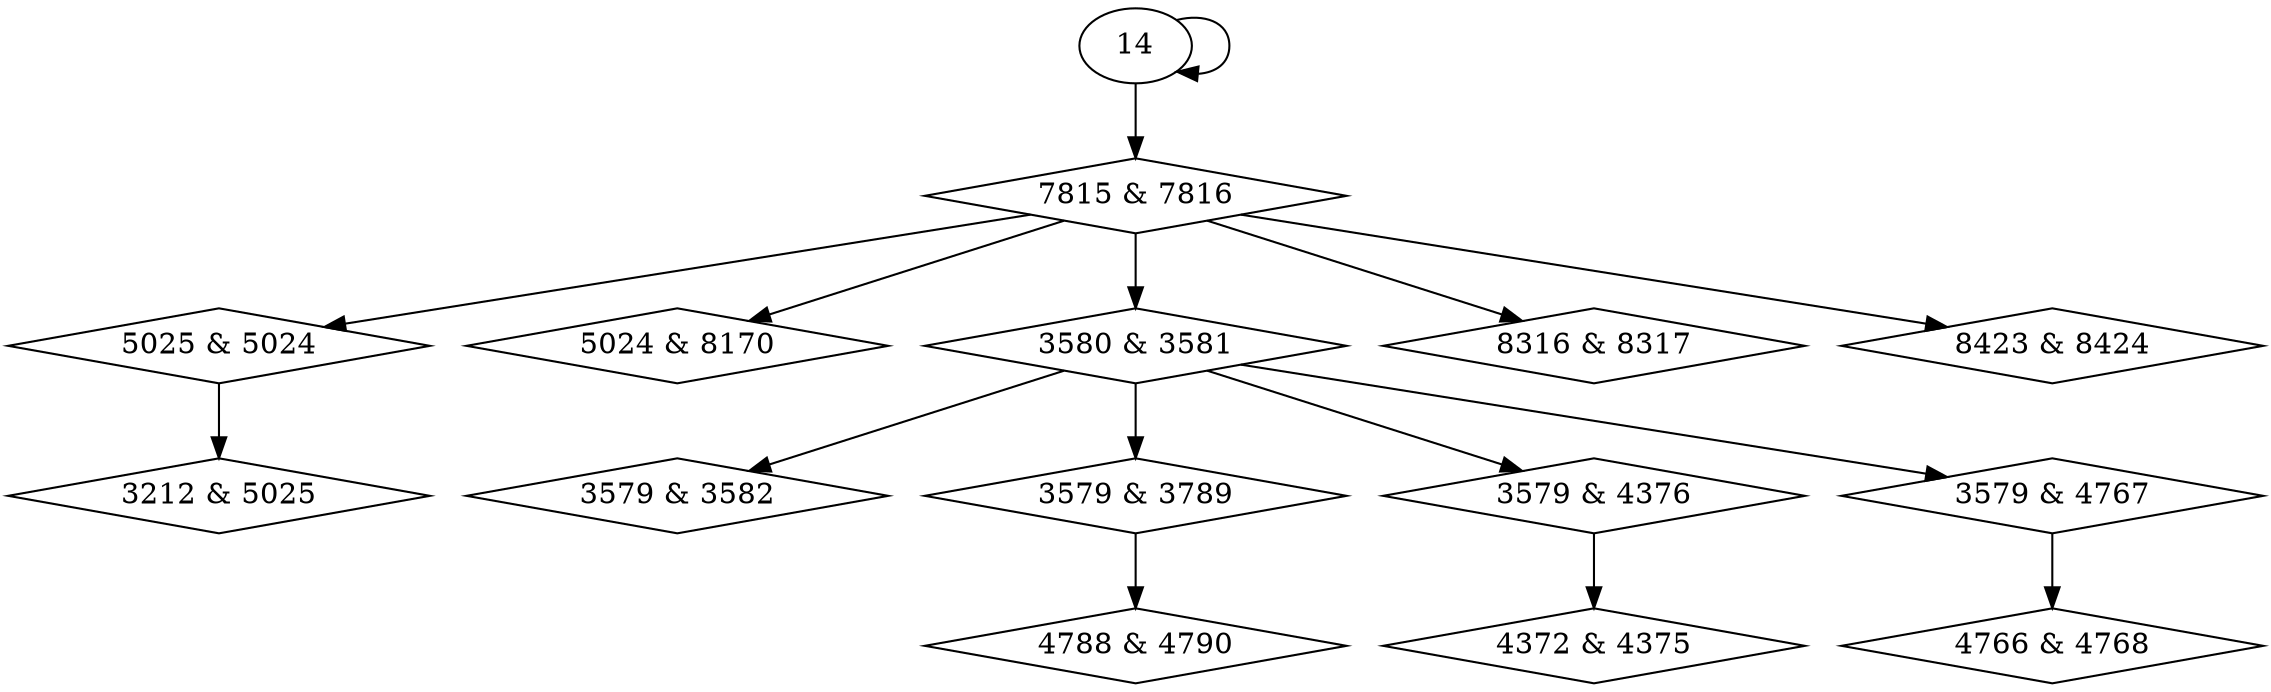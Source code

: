 digraph {
0 [label = "3212 & 5025", shape = diamond];
1 [label = "5025 & 5024", shape = diamond];
2 [label = "5024 & 8170", shape = diamond];
3 [label = "3579 & 3582", shape = diamond];
4 [label = "3579 & 3789", shape = diamond];
5 [label = "3579 & 4376", shape = diamond];
6 [label = "3579 & 4767", shape = diamond];
7 [label = "3580 & 3581", shape = diamond];
8 [label = "4372 & 4375", shape = diamond];
9 [label = "4766 & 4768", shape = diamond];
10 [label = "4788 & 4790", shape = diamond];
11 [label = "7815 & 7816", shape = diamond];
12 [label = "8316 & 8317", shape = diamond];
13 [label = "8423 & 8424", shape = diamond];
1 -> 0;
11 -> 1;
11 -> 2;
7 -> 3;
7 -> 4;
7 -> 5;
7 -> 6;
11 -> 7;
5 -> 8;
6 -> 9;
4 -> 10;
14 -> 11;
11 -> 12;
11 -> 13;
14 -> 14;
}
